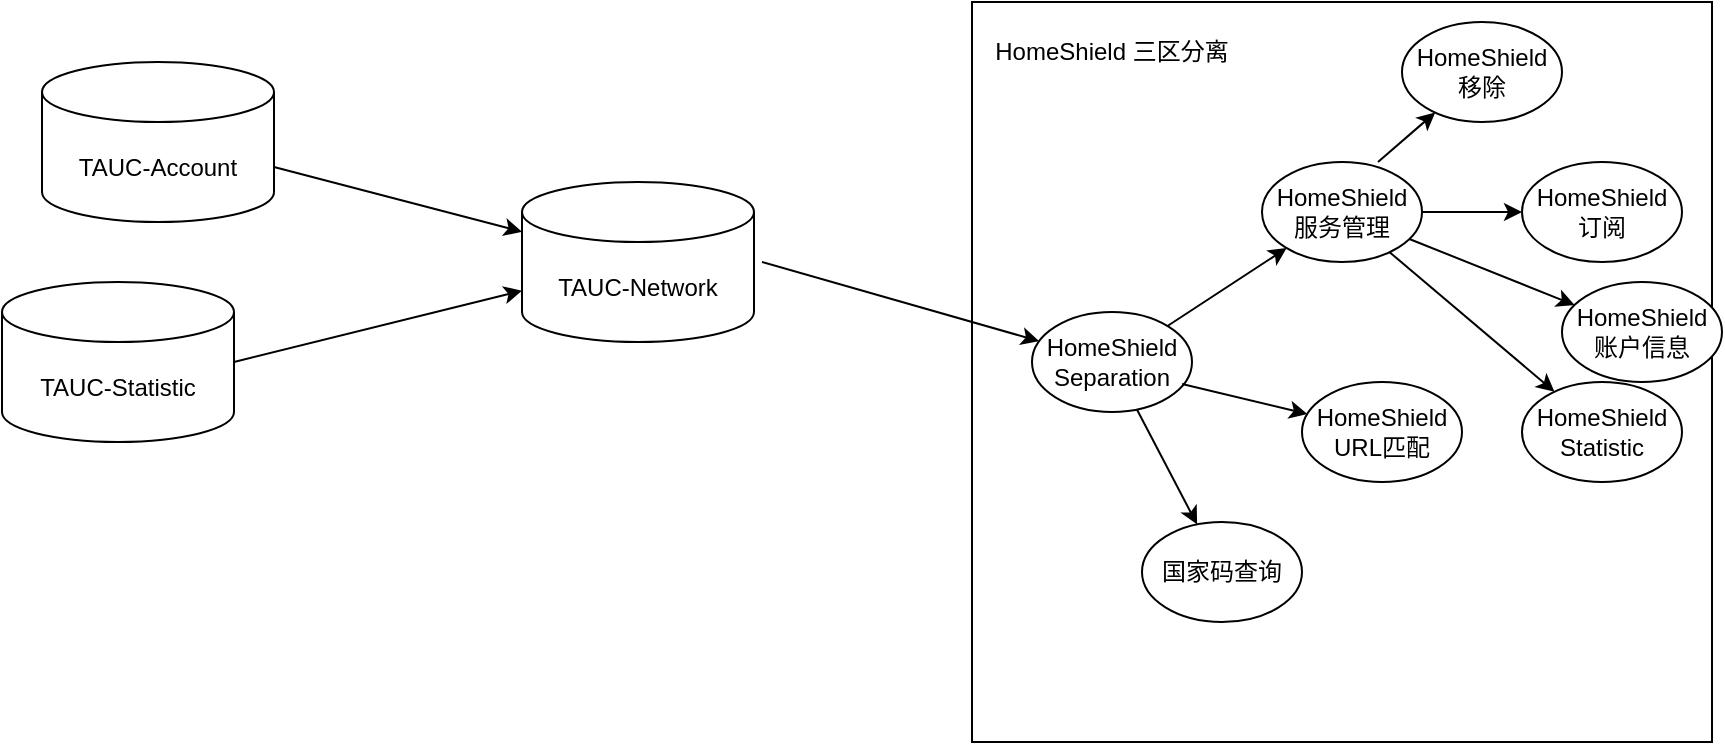 <mxfile version="21.5.0" type="github">
  <diagram id="C5RBs43oDa-KdzZeNtuy" name="Page-1">
    <mxGraphModel dx="1398" dy="671" grid="1" gridSize="10" guides="1" tooltips="1" connect="1" arrows="1" fold="1" page="1" pageScale="1" pageWidth="827" pageHeight="1169" math="0" shadow="0">
      <root>
        <mxCell id="WIyWlLk6GJQsqaUBKTNV-0" />
        <mxCell id="WIyWlLk6GJQsqaUBKTNV-1" parent="WIyWlLk6GJQsqaUBKTNV-0" />
        <mxCell id="WdN5sWiW3RrCAJHhE6Rf-3" value="TAUC-Account" style="shape=cylinder3;whiteSpace=wrap;html=1;boundedLbl=1;backgroundOutline=1;size=15;" parent="WIyWlLk6GJQsqaUBKTNV-1" vertex="1">
          <mxGeometry x="100" y="250" width="116" height="80" as="geometry" />
        </mxCell>
        <mxCell id="WdN5sWiW3RrCAJHhE6Rf-4" value="TAUC-Statistic" style="shape=cylinder3;whiteSpace=wrap;html=1;boundedLbl=1;backgroundOutline=1;size=15;" parent="WIyWlLk6GJQsqaUBKTNV-1" vertex="1">
          <mxGeometry x="80" y="360" width="116" height="80" as="geometry" />
        </mxCell>
        <mxCell id="WdN5sWiW3RrCAJHhE6Rf-12" value="" style="whiteSpace=wrap;html=1;aspect=fixed;fillColor=none;" parent="WIyWlLk6GJQsqaUBKTNV-1" vertex="1">
          <mxGeometry x="565" y="220" width="370" height="370" as="geometry" />
        </mxCell>
        <mxCell id="WdN5sWiW3RrCAJHhE6Rf-13" value="HomeShield 三区分离" style="text;html=1;strokeColor=none;fillColor=none;align=center;verticalAlign=middle;whiteSpace=wrap;rounded=0;" parent="WIyWlLk6GJQsqaUBKTNV-1" vertex="1">
          <mxGeometry x="540" y="230" width="190" height="30" as="geometry" />
        </mxCell>
        <mxCell id="WdN5sWiW3RrCAJHhE6Rf-14" value="TAUC-Network" style="shape=cylinder3;whiteSpace=wrap;html=1;boundedLbl=1;backgroundOutline=1;size=15;" parent="WIyWlLk6GJQsqaUBKTNV-1" vertex="1">
          <mxGeometry x="340" y="310" width="116" height="80" as="geometry" />
        </mxCell>
        <mxCell id="WdN5sWiW3RrCAJHhE6Rf-17" value="" style="endArrow=classic;html=1;rounded=0;exitX=1;exitY=0;exitDx=0;exitDy=52.5;exitPerimeter=0;" parent="WIyWlLk6GJQsqaUBKTNV-1" source="WdN5sWiW3RrCAJHhE6Rf-3" target="WdN5sWiW3RrCAJHhE6Rf-14" edge="1">
          <mxGeometry width="50" height="50" relative="1" as="geometry">
            <mxPoint x="210" y="340" as="sourcePoint" />
            <mxPoint x="260" y="290" as="targetPoint" />
          </mxGeometry>
        </mxCell>
        <mxCell id="WdN5sWiW3RrCAJHhE6Rf-18" value="" style="endArrow=classic;html=1;rounded=0;" parent="WIyWlLk6GJQsqaUBKTNV-1" target="S_TkFREf6OAato7yUdSO-0" edge="1">
          <mxGeometry width="50" height="50" relative="1" as="geometry">
            <mxPoint x="460" y="350" as="sourcePoint" />
            <mxPoint x="599" y="400" as="targetPoint" />
          </mxGeometry>
        </mxCell>
        <mxCell id="WdN5sWiW3RrCAJHhE6Rf-19" value="" style="endArrow=classic;html=1;rounded=0;exitX=1;exitY=0.5;exitDx=0;exitDy=0;exitPerimeter=0;" parent="WIyWlLk6GJQsqaUBKTNV-1" source="WdN5sWiW3RrCAJHhE6Rf-4" target="WdN5sWiW3RrCAJHhE6Rf-14" edge="1">
          <mxGeometry width="50" height="50" relative="1" as="geometry">
            <mxPoint x="280" y="450" as="sourcePoint" />
            <mxPoint x="330" y="400" as="targetPoint" />
          </mxGeometry>
        </mxCell>
        <mxCell id="WdN5sWiW3RrCAJHhE6Rf-20" value="HomeShield URL匹配" style="ellipse;whiteSpace=wrap;html=1;" parent="WIyWlLk6GJQsqaUBKTNV-1" vertex="1">
          <mxGeometry x="730" y="410" width="80" height="50" as="geometry" />
        </mxCell>
        <mxCell id="WdN5sWiW3RrCAJHhE6Rf-23" value="HomeShield 服务管理" style="ellipse;whiteSpace=wrap;html=1;" parent="WIyWlLk6GJQsqaUBKTNV-1" vertex="1">
          <mxGeometry x="710" y="300" width="80" height="50" as="geometry" />
        </mxCell>
        <mxCell id="WdN5sWiW3RrCAJHhE6Rf-26" value="HomeShield 订阅" style="ellipse;whiteSpace=wrap;html=1;" parent="WIyWlLk6GJQsqaUBKTNV-1" vertex="1">
          <mxGeometry x="840" y="300" width="80" height="50" as="geometry" />
        </mxCell>
        <mxCell id="WdN5sWiW3RrCAJHhE6Rf-27" value="HomeShield 账户信息" style="ellipse;whiteSpace=wrap;html=1;" parent="WIyWlLk6GJQsqaUBKTNV-1" vertex="1">
          <mxGeometry x="860" y="360" width="80" height="50" as="geometry" />
        </mxCell>
        <mxCell id="WdN5sWiW3RrCAJHhE6Rf-28" value="HomeShield 移除" style="ellipse;whiteSpace=wrap;html=1;" parent="WIyWlLk6GJQsqaUBKTNV-1" vertex="1">
          <mxGeometry x="780" y="230" width="80" height="50" as="geometry" />
        </mxCell>
        <mxCell id="WdN5sWiW3RrCAJHhE6Rf-33" value="HomeShield Statistic" style="ellipse;whiteSpace=wrap;html=1;" parent="WIyWlLk6GJQsqaUBKTNV-1" vertex="1">
          <mxGeometry x="840" y="410" width="80" height="50" as="geometry" />
        </mxCell>
        <mxCell id="WdN5sWiW3RrCAJHhE6Rf-35" value="" style="endArrow=classic;html=1;rounded=0;exitX=0.725;exitY=0;exitDx=0;exitDy=0;exitPerimeter=0;" parent="WIyWlLk6GJQsqaUBKTNV-1" source="WdN5sWiW3RrCAJHhE6Rf-23" target="WdN5sWiW3RrCAJHhE6Rf-28" edge="1">
          <mxGeometry width="50" height="50" relative="1" as="geometry">
            <mxPoint x="770" y="330" as="sourcePoint" />
            <mxPoint x="820" y="280" as="targetPoint" />
          </mxGeometry>
        </mxCell>
        <mxCell id="WdN5sWiW3RrCAJHhE6Rf-36" value="" style="endArrow=classic;html=1;rounded=0;" parent="WIyWlLk6GJQsqaUBKTNV-1" source="WdN5sWiW3RrCAJHhE6Rf-23" target="WdN5sWiW3RrCAJHhE6Rf-26" edge="1">
          <mxGeometry width="50" height="50" relative="1" as="geometry">
            <mxPoint x="820" y="340" as="sourcePoint" />
            <mxPoint x="870" y="290" as="targetPoint" />
          </mxGeometry>
        </mxCell>
        <mxCell id="WdN5sWiW3RrCAJHhE6Rf-37" value="" style="endArrow=classic;html=1;rounded=0;" parent="WIyWlLk6GJQsqaUBKTNV-1" source="WdN5sWiW3RrCAJHhE6Rf-23" target="WdN5sWiW3RrCAJHhE6Rf-27" edge="1">
          <mxGeometry width="50" height="50" relative="1" as="geometry">
            <mxPoint x="808" y="352" as="sourcePoint" />
            <mxPoint x="852" y="343" as="targetPoint" />
          </mxGeometry>
        </mxCell>
        <mxCell id="WdN5sWiW3RrCAJHhE6Rf-38" value="" style="endArrow=classic;html=1;rounded=0;" parent="WIyWlLk6GJQsqaUBKTNV-1" source="WdN5sWiW3RrCAJHhE6Rf-23" target="WdN5sWiW3RrCAJHhE6Rf-33" edge="1">
          <mxGeometry width="50" height="50" relative="1" as="geometry">
            <mxPoint x="818" y="362" as="sourcePoint" />
            <mxPoint x="862" y="353" as="targetPoint" />
          </mxGeometry>
        </mxCell>
        <mxCell id="S_TkFREf6OAato7yUdSO-0" value="HomeShield Separation" style="ellipse;whiteSpace=wrap;html=1;" vertex="1" parent="WIyWlLk6GJQsqaUBKTNV-1">
          <mxGeometry x="595" y="375" width="80" height="50" as="geometry" />
        </mxCell>
        <mxCell id="S_TkFREf6OAato7yUdSO-2" value="" style="endArrow=classic;html=1;rounded=0;exitX=0.938;exitY=0.72;exitDx=0;exitDy=0;exitPerimeter=0;" edge="1" parent="WIyWlLk6GJQsqaUBKTNV-1" source="S_TkFREf6OAato7yUdSO-0" target="WdN5sWiW3RrCAJHhE6Rf-20">
          <mxGeometry width="50" height="50" relative="1" as="geometry">
            <mxPoint x="700" y="460" as="sourcePoint" />
            <mxPoint x="775" y="380" as="targetPoint" />
          </mxGeometry>
        </mxCell>
        <mxCell id="S_TkFREf6OAato7yUdSO-6" value="" style="endArrow=classic;html=1;rounded=0;" edge="1" parent="WIyWlLk6GJQsqaUBKTNV-1" source="S_TkFREf6OAato7yUdSO-0" target="WdN5sWiW3RrCAJHhE6Rf-23">
          <mxGeometry width="50" height="50" relative="1" as="geometry">
            <mxPoint x="803" y="490" as="sourcePoint" />
            <mxPoint x="767" y="360" as="targetPoint" />
          </mxGeometry>
        </mxCell>
        <mxCell id="S_TkFREf6OAato7yUdSO-7" value="国家码查询" style="ellipse;whiteSpace=wrap;html=1;" vertex="1" parent="WIyWlLk6GJQsqaUBKTNV-1">
          <mxGeometry x="650" y="480" width="80" height="50" as="geometry" />
        </mxCell>
        <mxCell id="S_TkFREf6OAato7yUdSO-8" value="" style="endArrow=classic;html=1;rounded=0;" edge="1" parent="WIyWlLk6GJQsqaUBKTNV-1" source="S_TkFREf6OAato7yUdSO-0" target="S_TkFREf6OAato7yUdSO-7">
          <mxGeometry width="50" height="50" relative="1" as="geometry">
            <mxPoint x="680" y="421" as="sourcePoint" />
            <mxPoint x="790" y="479" as="targetPoint" />
          </mxGeometry>
        </mxCell>
      </root>
    </mxGraphModel>
  </diagram>
</mxfile>

